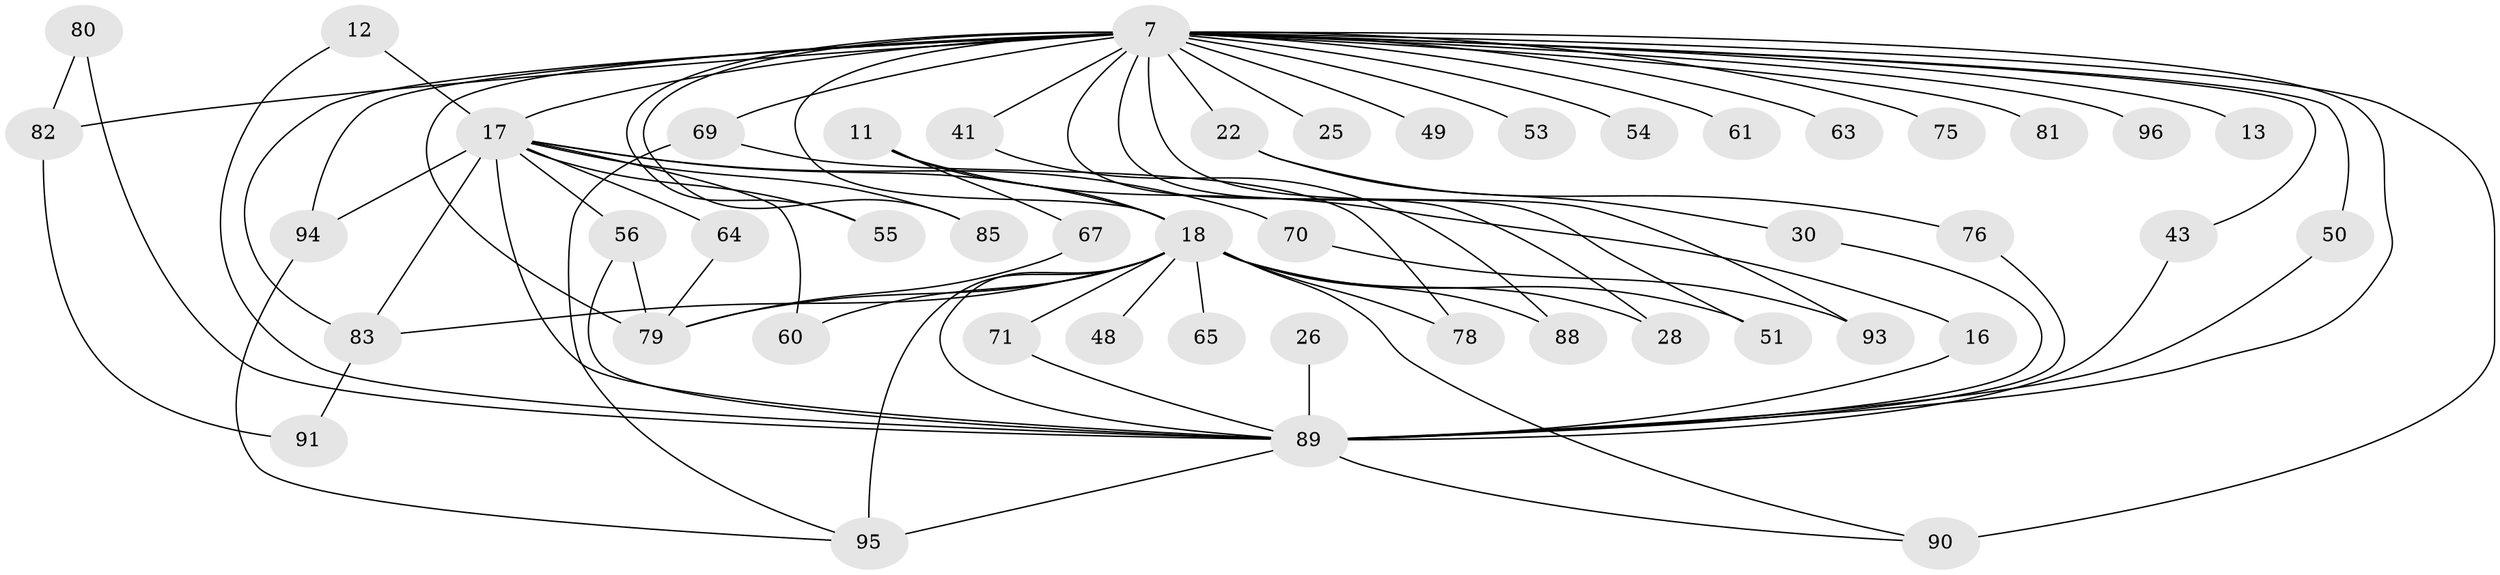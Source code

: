 // original degree distribution, {23: 0.020833333333333332, 16: 0.010416666666666666, 18: 0.010416666666666666, 24: 0.010416666666666666, 19: 0.010416666666666666, 30: 0.010416666666666666, 15: 0.010416666666666666, 20: 0.020833333333333332, 4: 0.09375, 2: 0.5833333333333334, 3: 0.15625, 6: 0.03125, 5: 0.03125}
// Generated by graph-tools (version 1.1) at 2025/46/03/09/25 04:46:12]
// undirected, 48 vertices, 80 edges
graph export_dot {
graph [start="1"]
  node [color=gray90,style=filled];
  7 [super="+6+4"];
  11;
  12;
  13;
  16;
  17 [super="+8"];
  18 [super="+10"];
  22;
  25;
  26;
  28;
  30;
  41;
  43;
  48;
  49;
  50;
  51;
  53;
  54;
  55;
  56 [super="+40"];
  60;
  61 [super="+19"];
  63 [super="+57"];
  64;
  65;
  67;
  69 [super="+45"];
  70;
  71 [super="+37"];
  75;
  76;
  78;
  79 [super="+47+66"];
  80;
  81;
  82 [super="+46"];
  83 [super="+15+72"];
  85;
  88;
  89 [super="+52+59+77"];
  90 [super="+87+29+73"];
  91;
  93;
  94 [super="+86"];
  95 [super="+92"];
  96;
  7 -- 17 [weight=9];
  7 -- 22 [weight=2];
  7 -- 25 [weight=2];
  7 -- 49 [weight=2];
  7 -- 53 [weight=2];
  7 -- 55;
  7 -- 81 [weight=2];
  7 -- 85;
  7 -- 94 [weight=5];
  7 -- 96 [weight=2];
  7 -- 82 [weight=3];
  7 -- 69 [weight=4];
  7 -- 75 [weight=2];
  7 -- 79 [weight=6];
  7 -- 18 [weight=9];
  7 -- 89 [weight=12];
  7 -- 28;
  7 -- 41 [weight=2];
  7 -- 43;
  7 -- 61 [weight=3];
  7 -- 13 [weight=2];
  7 -- 90 [weight=5];
  7 -- 93;
  7 -- 50;
  7 -- 51;
  7 -- 54 [weight=2];
  7 -- 63 [weight=3];
  7 -- 83;
  11 -- 16;
  11 -- 67;
  11 -- 18 [weight=2];
  12 -- 89;
  12 -- 17;
  16 -- 89;
  17 -- 64;
  17 -- 70 [weight=2];
  17 -- 18 [weight=4];
  17 -- 83;
  17 -- 85;
  17 -- 55;
  17 -- 56;
  17 -- 89 [weight=6];
  17 -- 60;
  17 -- 94;
  18 -- 65 [weight=2];
  18 -- 71;
  18 -- 78;
  18 -- 83 [weight=3];
  18 -- 88;
  18 -- 89 [weight=4];
  18 -- 90 [weight=2];
  18 -- 28;
  18 -- 48;
  18 -- 51;
  18 -- 60;
  18 -- 95;
  18 -- 79 [weight=3];
  22 -- 30;
  22 -- 76;
  26 -- 89;
  30 -- 89;
  41 -- 88;
  43 -- 89;
  50 -- 89;
  56 -- 89;
  56 -- 79;
  64 -- 79;
  67 -- 79;
  69 -- 95;
  69 -- 78;
  70 -- 93;
  71 -- 89 [weight=2];
  76 -- 89;
  80 -- 82;
  80 -- 89;
  82 -- 91;
  83 -- 91;
  89 -- 90 [weight=3];
  89 -- 95 [weight=2];
  94 -- 95;
}
